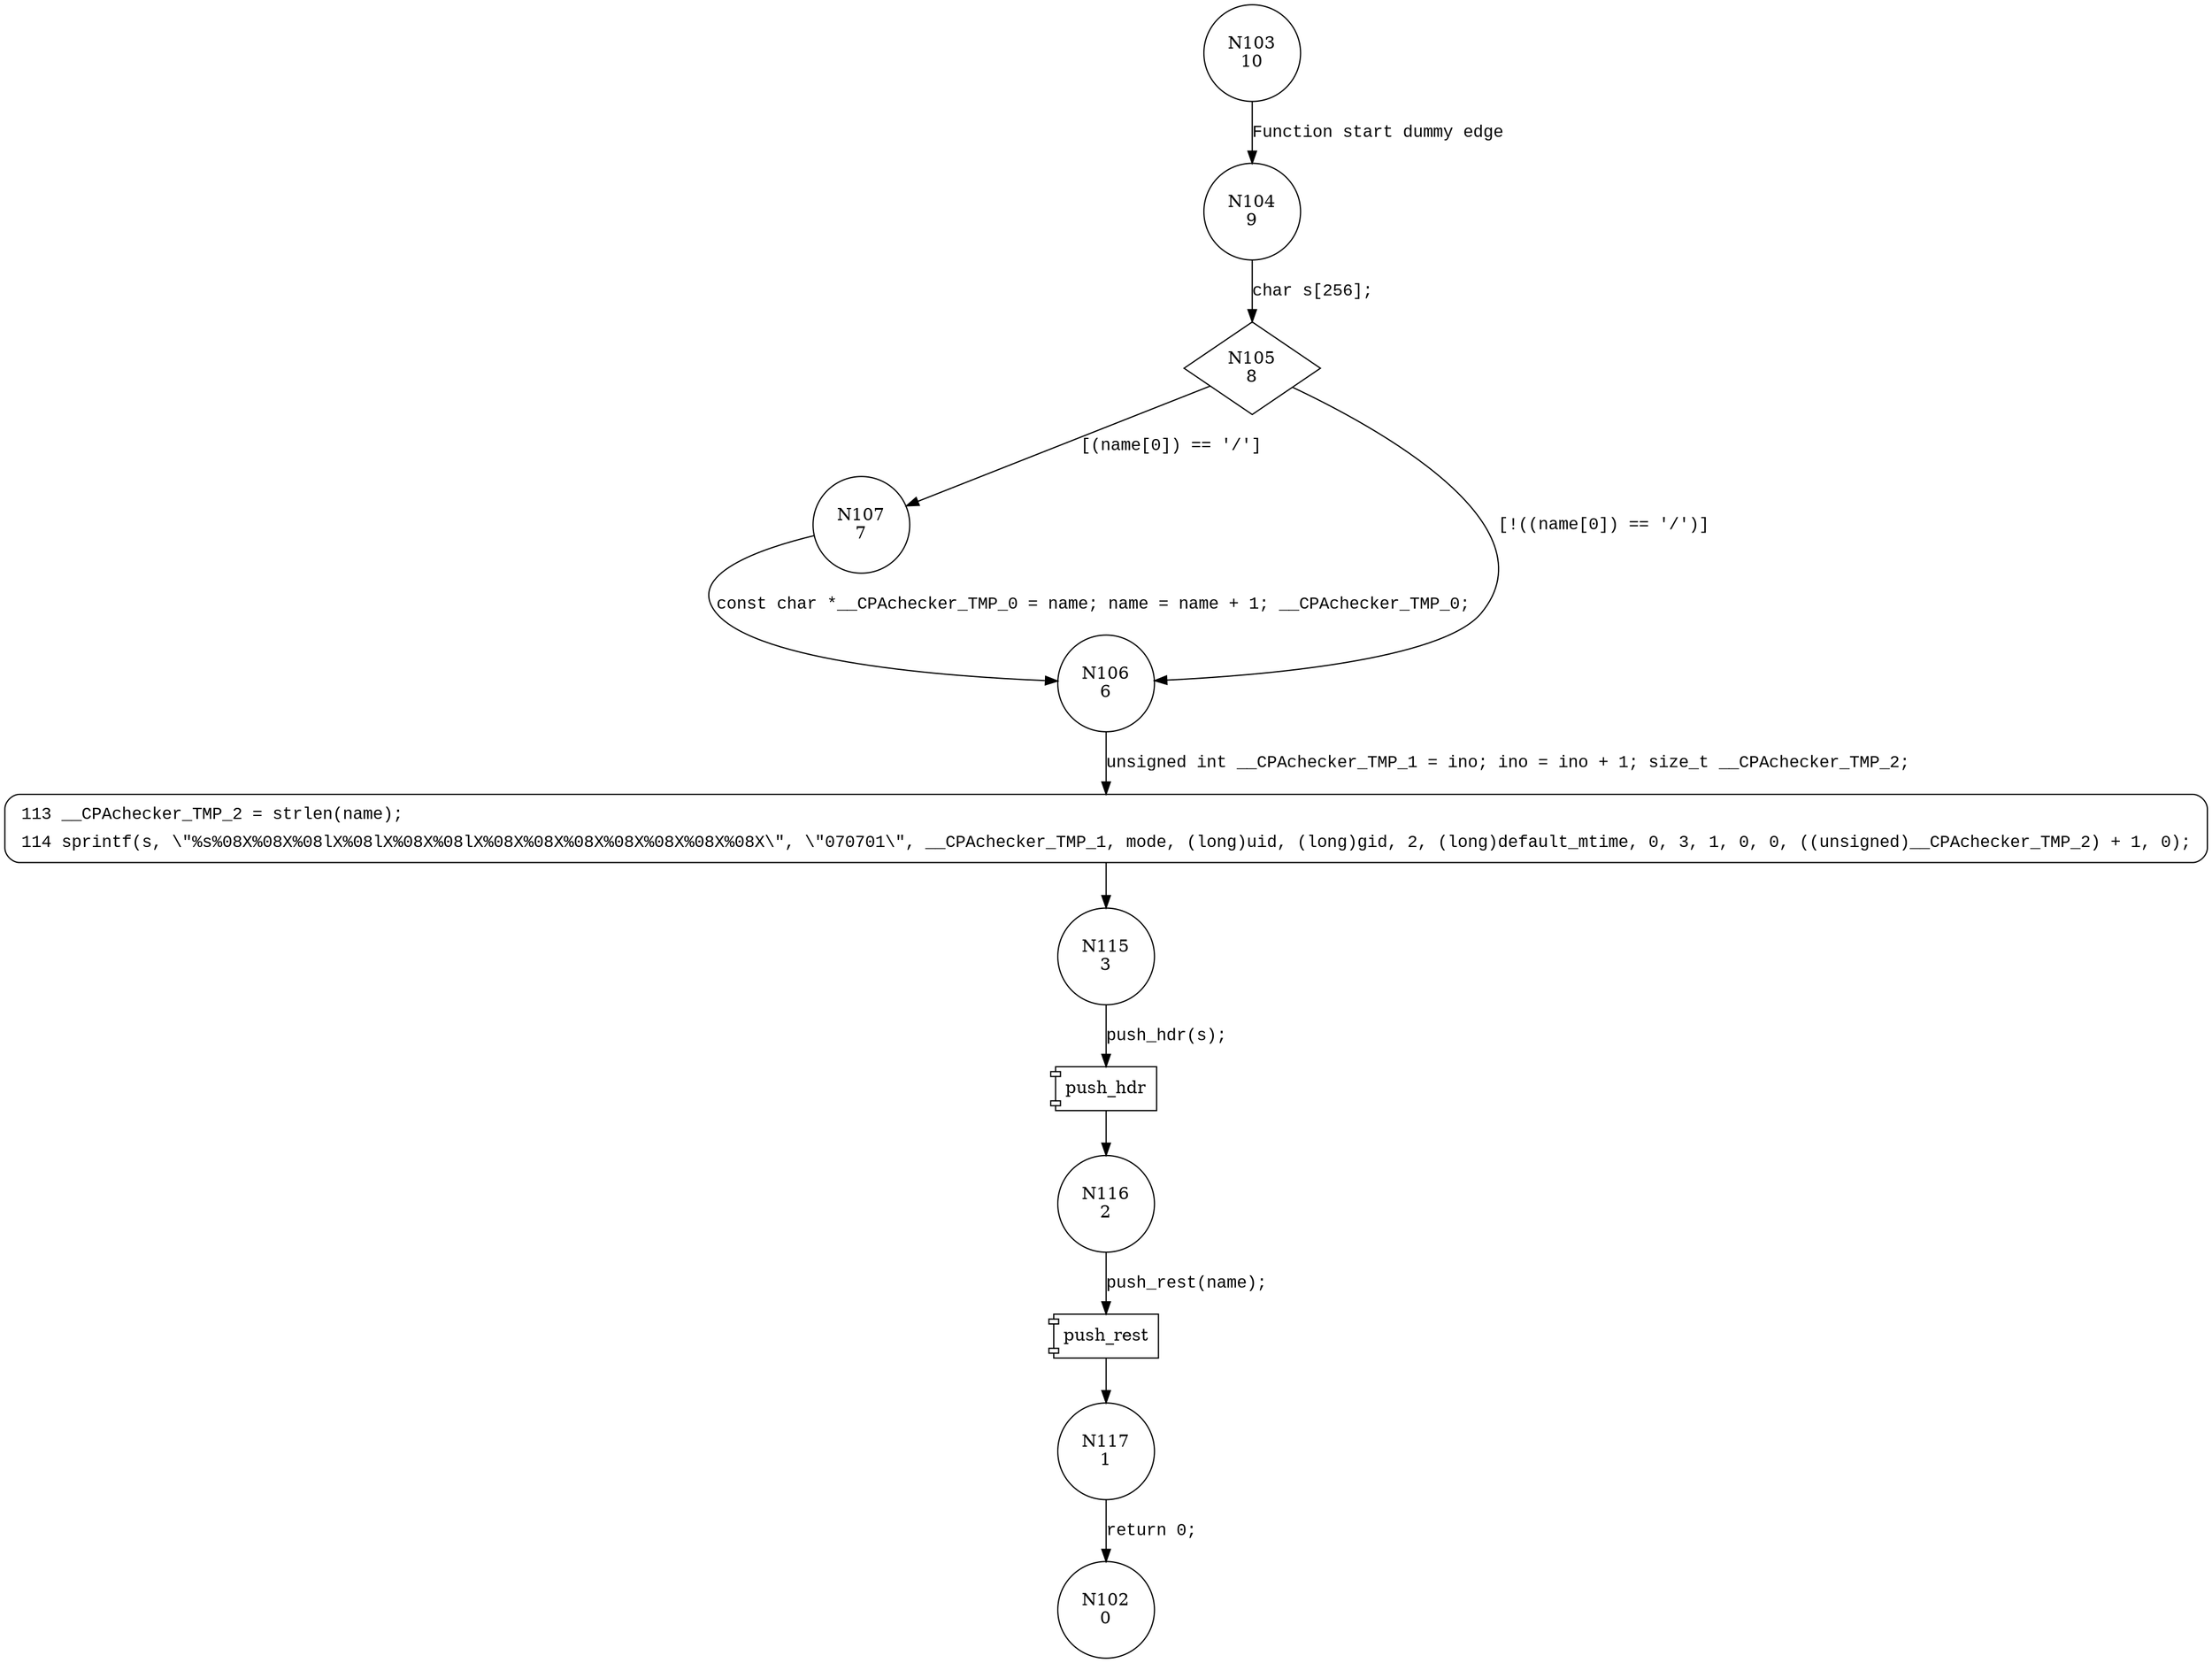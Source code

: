 digraph cpio_mkgeneric {
103 [shape="circle" label="N103\n10"]
104 [shape="circle" label="N104\n9"]
105 [shape="diamond" label="N105\n8"]
107 [shape="circle" label="N107\n7"]
106 [shape="circle" label="N106\n6"]
113 [shape="circle" label="N113\n5"]
115 [shape="circle" label="N115\n3"]
116 [shape="circle" label="N116\n2"]
117 [shape="circle" label="N117\n1"]
102 [shape="circle" label="N102\n0"]
113 [style="filled,bold" penwidth="1" fillcolor="white" fontname="Courier New" shape="Mrecord" label=<<table border="0" cellborder="0" cellpadding="3" bgcolor="white"><tr><td align="right">113</td><td align="left">__CPAchecker_TMP_2 = strlen(name);</td></tr><tr><td align="right">114</td><td align="left">sprintf(s, \"%s%08X%08X%08lX%08lX%08X%08lX%08X%08X%08X%08X%08X%08X%08X\", \"070701\", __CPAchecker_TMP_1, mode, (long)uid, (long)gid, 2, (long)default_mtime, 0, 3, 1, 0, 0, ((unsigned)__CPAchecker_TMP_2) + 1, 0);</td></tr></table>>]
113 -> 115[label=""]
103 -> 104 [label="Function start dummy edge" fontname="Courier New"]
105 -> 107 [label="[(name[0]) == '/']" fontname="Courier New"]
105 -> 106 [label="[!((name[0]) == '/')]" fontname="Courier New"]
106 -> 113 [label="unsigned int __CPAchecker_TMP_1 = ino; ino = ino + 1; size_t __CPAchecker_TMP_2;" fontname="Courier New"]
100008 [shape="component" label="push_hdr"]
115 -> 100008 [label="push_hdr(s);" fontname="Courier New"]
100008 -> 116 [label="" fontname="Courier New"]
100009 [shape="component" label="push_rest"]
116 -> 100009 [label="push_rest(name);" fontname="Courier New"]
100009 -> 117 [label="" fontname="Courier New"]
107 -> 106 [label="const char *__CPAchecker_TMP_0 = name; name = name + 1; __CPAchecker_TMP_0; " fontname="Courier New"]
104 -> 105 [label="char s[256];" fontname="Courier New"]
117 -> 102 [label="return 0;" fontname="Courier New"]
}